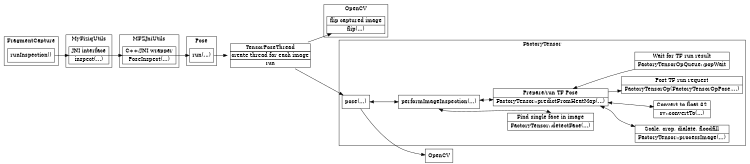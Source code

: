 digraph hierarchy {
	size="5,5"
	rankdir="LR"
	//rankdir="BT"
	node[shape=record]
	//edge[dir=forward, arrowtail=empty]


	subgraph cluster_FragmentCapture {
	    label = "FragmentCapture"
	    runInspection[label = "runInspection()"]
	}
	subgraph cluster_MyFiziqUtils{
	    label = "MyFiziqUtils"
	    inspect[label = "JNI interface|inspect(...)"]
	}
	subgraph cluster_MFZJniUtils{
	    label = "MFZJniUtils"
	    PoseInspect[label = "C++/JNI wrapper|PoseInspect(...)"]
	}
	subgraph cluster_Pose{
	    label = "Pose"
	    Pose[label = "run(...)"]
	}
	subgraph TensorPoseThread{
	    label = "TensorPoseThread"
	    TensorPoseThread[shape=plaintext, label=<<TABLE BORDER="0" CELLBORDER="1" CELLSPACING="0"><TR><TD>TensorPoseThread</TD></TR><TR><TD>create thread for each image</TD></TR><TR><TD>run</TD></TR></TABLE>>];
	}
	subgraph cluster_OpenCV{
	    label = "OpenCV"
	    flip[label = "flip captured image|flip(...)"]
	}
	subgraph cluster_FactoryTensor{
	    label = "FactoryTensor"
	    pose[label = "pose(...)"]
	    performImageInspection[label = "performImageInspection(...)"]
	    {
	        rank=same;
	        detectFace[label = "Find single face in image|FactoryTensor::detectFace(...)"]
	        predictFromHeatMap[label = "Prepare/run TF Pose|FactoryTensor::predictFromHeatMap(...)"]
	        
	    }
	    processImage[label = "Scale, crop, dialate, floodfill|FactoryTensor::processImage(...)"]
	    OpenCV_F32[label = "Convert to float 32|cv::convertTo(...)"]
	    FactoryTensorOp[label = "Post TF run request|FactoryTensorOp(FactoryTensorOpPose,...)"]
	    FactoryTensorOp_Wait[label = "Wait for TF run result|FactoryTensorOpQueue::popWait"]
	    pose->performImageInspection[dir="both"]
    	performImageInspection:s->detectFace:n[dir="both"]
    	performImageInspection->predictFromHeatMap[dir="both"]
    	predictFromHeatMap->processImage[dir="both"]
    	predictFromHeatMap->OpenCV_F32[dir="both"]
    	predictFromHeatMap->FactoryTensorOp
    	predictFromHeatMap->FactoryTensorOp_Wait[dir="back"]
	}


	runInspection->inspect->PoseInspect->Pose->TensorPoseThread->pose->OpenCV [ constraint=true ];
	TensorPoseThread->flip
	//[ constraint=true style=invis ];
}